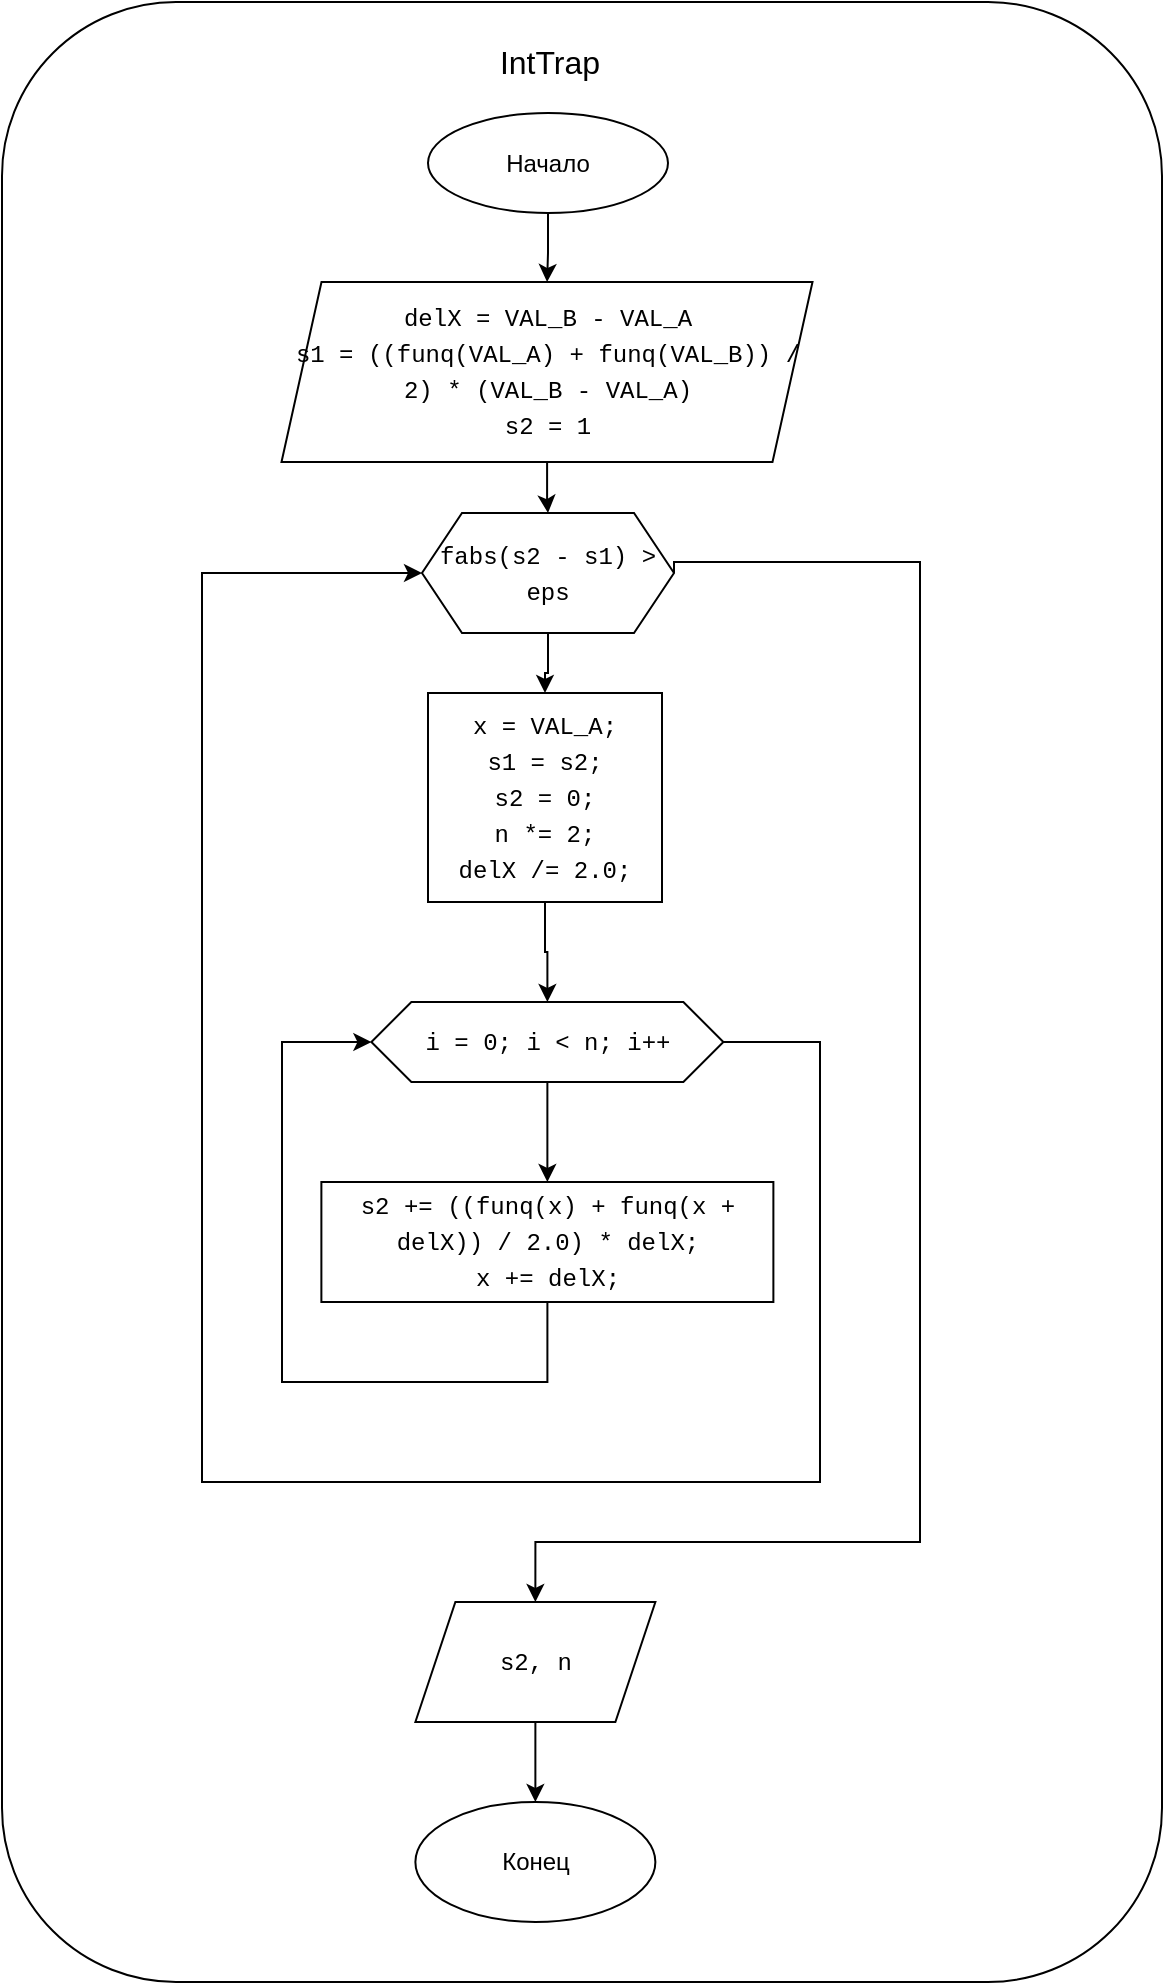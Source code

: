 <mxfile version="15.1.3" type="device"><diagram id="JyhO8IR5nBMd6wGENExA" name="Страница 1"><mxGraphModel dx="1113" dy="791" grid="1" gridSize="10" guides="1" tooltips="1" connect="1" arrows="1" fold="1" page="1" pageScale="1" pageWidth="827" pageHeight="1169" math="0" shadow="0"><root><mxCell id="0"/><mxCell id="1" parent="0"/><mxCell id="vhlPG1yDq8LsV7E9V2W5-1" value="" style="rounded=1;whiteSpace=wrap;html=1;fillColor=none;labelBorderColor=none;" vertex="1" parent="1"><mxGeometry x="140" y="240" width="580" height="990" as="geometry"/></mxCell><mxCell id="vhlPG1yDq8LsV7E9V2W5-2" value="" style="edgeStyle=orthogonalEdgeStyle;rounded=0;orthogonalLoop=1;jettySize=auto;html=1;labelBorderColor=none;" edge="1" parent="1" source="vhlPG1yDq8LsV7E9V2W5-3" target="vhlPG1yDq8LsV7E9V2W5-6"><mxGeometry relative="1" as="geometry"/></mxCell><mxCell id="vhlPG1yDq8LsV7E9V2W5-3" value="Начало" style="ellipse;whiteSpace=wrap;html=1;labelBorderColor=none;" vertex="1" parent="1"><mxGeometry x="353" y="295.5" width="120" height="50" as="geometry"/></mxCell><mxCell id="vhlPG1yDq8LsV7E9V2W5-4" value="&lt;font style=&quot;font-size: 16px&quot;&gt;IntTrap&lt;/font&gt;" style="text;html=1;strokeColor=none;fillColor=none;align=center;verticalAlign=middle;whiteSpace=wrap;rounded=0;labelBorderColor=none;" vertex="1" parent="1"><mxGeometry x="354" y="260" width="120" height="20" as="geometry"/></mxCell><mxCell id="vhlPG1yDq8LsV7E9V2W5-5" value="" style="edgeStyle=orthogonalEdgeStyle;rounded=0;orthogonalLoop=1;jettySize=auto;html=1;labelBorderColor=none;" edge="1" parent="1" source="vhlPG1yDq8LsV7E9V2W5-6" target="vhlPG1yDq8LsV7E9V2W5-8"><mxGeometry relative="1" as="geometry"/></mxCell><mxCell id="vhlPG1yDq8LsV7E9V2W5-6" value="&lt;div style=&quot;font-family: &amp;quot;menlo&amp;quot; , &amp;quot;monaco&amp;quot; , &amp;quot;courier new&amp;quot; , monospace ; line-height: 18px&quot;&gt;&lt;span&gt;delX&lt;/span&gt; &lt;span&gt;=&lt;/span&gt;&amp;nbsp;&lt;span style=&quot;font-family: menlo, monaco, &amp;quot;courier new&amp;quot;, monospace;&quot;&gt;VAL_B&lt;/span&gt;&lt;span style=&quot;font-family: menlo, monaco, &amp;quot;courier new&amp;quot;, monospace;&quot;&gt; &lt;/span&gt;&lt;span style=&quot;font-family: menlo, monaco, &amp;quot;courier new&amp;quot;, monospace;&quot;&gt;-&lt;/span&gt;&lt;span style=&quot;font-family: menlo, monaco, &amp;quot;courier new&amp;quot;, monospace;&quot;&gt; &lt;/span&gt;&lt;span style=&quot;font-family: menlo, monaco, &amp;quot;courier new&amp;quot;, monospace;&quot;&gt;VAL_A&lt;/span&gt;&lt;div style=&quot;line-height: 18px&quot;&gt;&lt;div style=&quot;font-family: menlo, monaco, &amp;quot;courier new&amp;quot;, monospace; line-height: 18px;&quot;&gt;s1 = ((funq(&lt;span style=&quot;&quot;&gt;VAL_A&lt;/span&gt;) &lt;span style=&quot;&quot;&gt;+&lt;/span&gt; funq(&lt;span style=&quot;&quot;&gt;VAL_B&lt;/span&gt;)) &lt;span style=&quot;&quot;&gt;/&lt;/span&gt; &lt;span style=&quot;&quot;&gt;2&lt;/span&gt;) &lt;span style=&quot;&quot;&gt;*&lt;/span&gt; (&lt;span style=&quot;&quot;&gt;VAL_B&lt;/span&gt; &lt;span style=&quot;&quot;&gt;-&lt;/span&gt; &lt;span style=&quot;&quot;&gt;VAL_A&lt;/span&gt;)&lt;/div&gt;&lt;div style=&quot;font-family: menlo, monaco, &amp;quot;courier new&amp;quot;, monospace; line-height: 18px;&quot;&gt;s2 = 1&lt;/div&gt;&lt;/div&gt;&lt;/div&gt;" style="shape=parallelogram;perimeter=parallelogramPerimeter;whiteSpace=wrap;html=1;fixedSize=1;labelBorderColor=none;" vertex="1" parent="1"><mxGeometry x="279.75" y="380" width="265.5" height="90" as="geometry"/></mxCell><mxCell id="vhlPG1yDq8LsV7E9V2W5-7" value="" style="edgeStyle=orthogonalEdgeStyle;rounded=0;orthogonalLoop=1;jettySize=auto;html=1;labelBorderColor=none;" edge="1" parent="1" source="vhlPG1yDq8LsV7E9V2W5-8" target="vhlPG1yDq8LsV7E9V2W5-11"><mxGeometry relative="1" as="geometry"/></mxCell><mxCell id="vhlPG1yDq8LsV7E9V2W5-8" value="&lt;div style=&quot;font-family: menlo, monaco, &amp;quot;courier new&amp;quot;, monospace; line-height: 18px;&quot;&gt;&lt;span style=&quot;&quot;&gt;fabs&lt;/span&gt;(&lt;span style=&quot;&quot;&gt;s2&lt;/span&gt; &lt;span style=&quot;&quot;&gt;-&lt;/span&gt; &lt;span style=&quot;&quot;&gt;s1&lt;/span&gt;) &lt;span style=&quot;&quot;&gt;&amp;gt;&lt;/span&gt; eps&lt;/div&gt;" style="shape=hexagon;perimeter=hexagonPerimeter2;whiteSpace=wrap;html=1;fixedSize=1;labelBorderColor=none;" vertex="1" parent="1"><mxGeometry x="350" y="495.5" width="126" height="60" as="geometry"/></mxCell><mxCell id="vhlPG1yDq8LsV7E9V2W5-9" value="" style="edgeStyle=orthogonalEdgeStyle;rounded=0;orthogonalLoop=1;jettySize=auto;html=1;labelBorderColor=none;" edge="1" parent="1" source="vhlPG1yDq8LsV7E9V2W5-11" target="vhlPG1yDq8LsV7E9V2W5-14"><mxGeometry relative="1" as="geometry"/></mxCell><mxCell id="vhlPG1yDq8LsV7E9V2W5-10" value="" style="edgeStyle=orthogonalEdgeStyle;rounded=0;orthogonalLoop=1;jettySize=auto;html=1;entryX=0.5;entryY=0;entryDx=0;entryDy=0;labelBorderColor=none;exitX=1;exitY=0.5;exitDx=0;exitDy=0;" edge="1" parent="1" source="vhlPG1yDq8LsV7E9V2W5-8" target="vhlPG1yDq8LsV7E9V2W5-20"><mxGeometry relative="1" as="geometry"><mxPoint x="407" y="1045.5" as="targetPoint"/><Array as="points"><mxPoint x="476" y="520"/><mxPoint x="599" y="520"/><mxPoint x="599" y="1010"/><mxPoint x="407" y="1010"/></Array></mxGeometry></mxCell><mxCell id="vhlPG1yDq8LsV7E9V2W5-11" value="&lt;div style=&quot;font-family: &amp;quot;menlo&amp;quot; , &amp;quot;monaco&amp;quot; , &amp;quot;courier new&amp;quot; , monospace ; line-height: 18px&quot;&gt;&lt;div style=&quot;font-family: menlo, monaco, &amp;quot;courier new&amp;quot;, monospace; line-height: 18px;&quot;&gt;&lt;div&gt; &lt;span style=&quot;&quot;&gt;x&lt;/span&gt; &lt;span style=&quot;&quot;&gt;=&lt;/span&gt; &lt;span style=&quot;&quot;&gt;VAL_A&lt;/span&gt;;&lt;/div&gt;&lt;div&gt;        &lt;span style=&quot;&quot;&gt;s1&lt;/span&gt; &lt;span style=&quot;&quot;&gt;=&lt;/span&gt; &lt;span style=&quot;&quot;&gt;s2&lt;/span&gt;;&lt;/div&gt;&lt;div&gt;        &lt;span style=&quot;&quot;&gt;s2&lt;/span&gt; &lt;span style=&quot;&quot;&gt;=&lt;/span&gt; &lt;span style=&quot;&quot;&gt;0&lt;/span&gt;;&lt;/div&gt;&lt;div&gt;        &lt;span style=&quot;&quot;&gt;n&lt;/span&gt; &lt;span style=&quot;&quot;&gt;*=&lt;/span&gt; &lt;span style=&quot;&quot;&gt;2&lt;/span&gt;;&lt;/div&gt;&lt;div&gt;        &lt;span style=&quot;&quot;&gt;delX&lt;/span&gt; &lt;span style=&quot;&quot;&gt;/=&lt;/span&gt; &lt;span style=&quot;&quot;&gt;2.0&lt;/span&gt;;&lt;/div&gt;&lt;/div&gt;&lt;/div&gt;" style="whiteSpace=wrap;html=1;labelBorderColor=none;" vertex="1" parent="1"><mxGeometry x="353" y="585.5" width="117" height="104.5" as="geometry"/></mxCell><mxCell id="vhlPG1yDq8LsV7E9V2W5-12" value="" style="edgeStyle=orthogonalEdgeStyle;rounded=0;orthogonalLoop=1;jettySize=auto;html=1;labelBorderColor=none;" edge="1" parent="1" source="vhlPG1yDq8LsV7E9V2W5-14" target="vhlPG1yDq8LsV7E9V2W5-16"><mxGeometry relative="1" as="geometry"/></mxCell><mxCell id="vhlPG1yDq8LsV7E9V2W5-13" value="" style="edgeStyle=orthogonalEdgeStyle;rounded=0;orthogonalLoop=1;jettySize=auto;html=1;labelBorderColor=none;entryX=0;entryY=0.5;entryDx=0;entryDy=0;" edge="1" parent="1" source="vhlPG1yDq8LsV7E9V2W5-14" target="vhlPG1yDq8LsV7E9V2W5-8"><mxGeometry relative="1" as="geometry"><Array as="points"><mxPoint x="549" y="760"/><mxPoint x="549" y="980"/><mxPoint x="240" y="980"/><mxPoint x="240" y="525"/></Array><mxPoint x="409.706" y="1000" as="targetPoint"/></mxGeometry></mxCell><mxCell id="vhlPG1yDq8LsV7E9V2W5-14" value="&lt;div style=&quot;font-family: &amp;quot;menlo&amp;quot; , &amp;quot;monaco&amp;quot; , &amp;quot;courier new&amp;quot; , monospace ; line-height: 18px&quot;&gt;&lt;span&gt;i&lt;/span&gt; &lt;span&gt;=&lt;/span&gt; &lt;span&gt;0&lt;/span&gt;; &lt;span&gt;i&lt;/span&gt; &lt;span&gt;&amp;lt;&lt;/span&gt; &lt;span&gt;n&lt;/span&gt;; &lt;span&gt;i&lt;/span&gt;&lt;span&gt;++&lt;/span&gt;&lt;/div&gt;" style="shape=hexagon;perimeter=hexagonPerimeter2;whiteSpace=wrap;html=1;fixedSize=1;labelBorderColor=none;" vertex="1" parent="1"><mxGeometry x="324.69" y="740" width="176" height="40" as="geometry"/></mxCell><mxCell id="vhlPG1yDq8LsV7E9V2W5-15" value="" style="edgeStyle=orthogonalEdgeStyle;rounded=0;orthogonalLoop=1;jettySize=auto;html=1;entryX=0;entryY=0.5;entryDx=0;entryDy=0;labelBorderColor=none;" edge="1" parent="1" source="vhlPG1yDq8LsV7E9V2W5-16" target="vhlPG1yDq8LsV7E9V2W5-14"><mxGeometry relative="1" as="geometry"><mxPoint x="412.69" y="1000" as="targetPoint"/><Array as="points"><mxPoint x="413" y="930"/><mxPoint x="280" y="930"/><mxPoint x="280" y="760"/></Array></mxGeometry></mxCell><mxCell id="vhlPG1yDq8LsV7E9V2W5-16" value="&lt;div style=&quot;font-family: &amp;quot;menlo&amp;quot; , &amp;quot;monaco&amp;quot; , &amp;quot;courier new&amp;quot; , monospace ; font-weight: normal ; font-size: 12px ; line-height: 18px&quot;&gt;&lt;div style=&quot;font-family: menlo, monaco, &amp;quot;courier new&amp;quot;, monospace; line-height: 18px;&quot;&gt;&lt;div&gt; &lt;span style=&quot;&quot;&gt;s2&lt;/span&gt; &lt;span style=&quot;&quot;&gt;+=&lt;/span&gt; ((funq(&lt;span style=&quot;&quot;&gt;x&lt;/span&gt;) &lt;span style=&quot;&quot;&gt;+&lt;/span&gt; funq(&lt;span style=&quot;&quot;&gt;x&lt;/span&gt; &lt;span style=&quot;&quot;&gt;+&lt;/span&gt; &lt;span style=&quot;&quot;&gt;delX&lt;/span&gt;)) &lt;span style=&quot;&quot;&gt;/&lt;/span&gt; &lt;span style=&quot;&quot;&gt;2.0&lt;/span&gt;) &lt;span style=&quot;&quot;&gt;*&lt;/span&gt; &lt;span style=&quot;&quot;&gt;delX&lt;/span&gt;;&lt;/div&gt;&lt;div&gt;            &lt;span style=&quot;&quot;&gt;x&lt;/span&gt; &lt;span style=&quot;&quot;&gt;+=&lt;/span&gt; &lt;span style=&quot;&quot;&gt;delX&lt;/span&gt;;&lt;/div&gt;&lt;/div&gt;&lt;/div&gt;" style="whiteSpace=wrap;html=1;labelBorderColor=none;" vertex="1" parent="1"><mxGeometry x="299.69" y="830" width="226" height="60" as="geometry"/></mxCell><mxCell id="vhlPG1yDq8LsV7E9V2W5-19" value="" style="edgeStyle=orthogonalEdgeStyle;rounded=0;orthogonalLoop=1;jettySize=auto;html=1;labelBorderColor=none;" edge="1" parent="1" source="vhlPG1yDq8LsV7E9V2W5-20" target="vhlPG1yDq8LsV7E9V2W5-21"><mxGeometry relative="1" as="geometry"/></mxCell><mxCell id="vhlPG1yDq8LsV7E9V2W5-20" value="&lt;div style=&quot;font-family: menlo, monaco, &amp;quot;courier new&amp;quot;, monospace; font-weight: normal; font-size: 12px; line-height: 18px;&quot;&gt;&lt;div&gt;&lt;span style=&quot;&quot;&gt;s2, n&lt;/span&gt;&lt;/div&gt;&lt;/div&gt;" style="shape=parallelogram;perimeter=parallelogramPerimeter;whiteSpace=wrap;html=1;fixedSize=1;fillColor=none;labelBorderColor=none;" vertex="1" parent="1"><mxGeometry x="346.69" y="1040" width="120" height="60" as="geometry"/></mxCell><mxCell id="vhlPG1yDq8LsV7E9V2W5-21" value="Конец" style="ellipse;whiteSpace=wrap;html=1;fillColor=none;labelBorderColor=none;" vertex="1" parent="1"><mxGeometry x="346.69" y="1140" width="120" height="60" as="geometry"/></mxCell></root></mxGraphModel></diagram></mxfile>